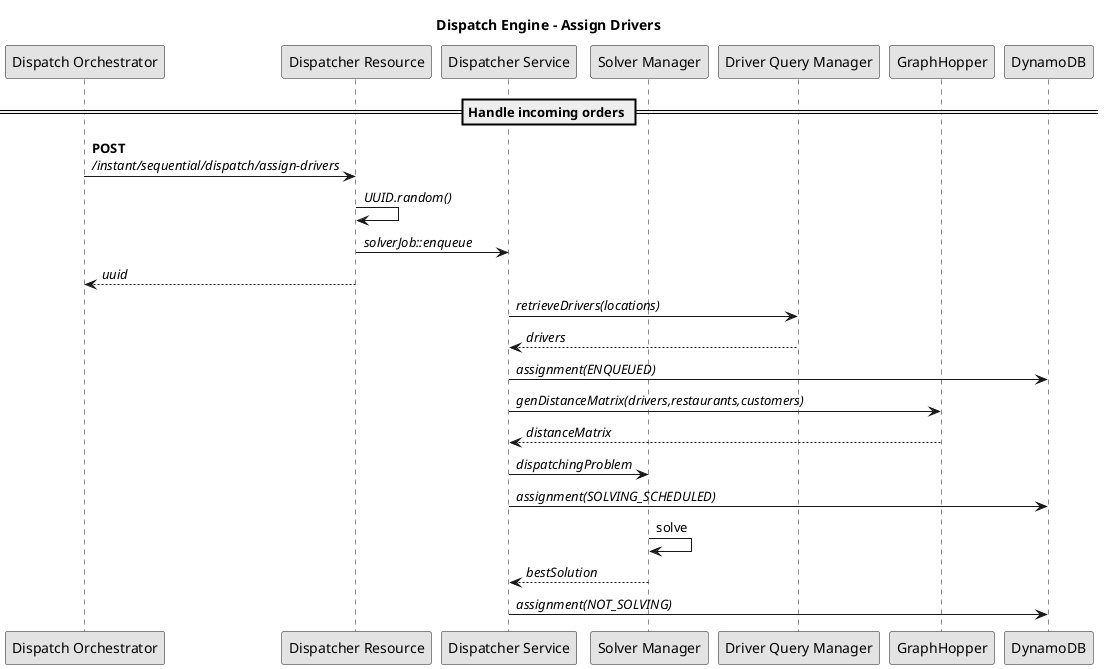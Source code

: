 @startuml dispatch-engine-assign-drivers-sequence

skinparam monochrome true
skinparam responseMessageBelowArrow true

title Dispatch Engine - Assign Drivers

' participants
' ------------

participant "Dispatch Orchestrator" as dispatchOrchestrator
participant "Dispatcher Resource" as dispatcherResource
participant "Dispatcher Service" as service
participant "Solver Manager" as solverManager
participant "Driver Query Manager" as driverQueryManager
participant "GraphHopper" as gh
participant "DynamoDB" as ddb

== Handle incoming orders ==

    dispatchOrchestrator -> dispatcherResource : **POST**\n///instant/sequential/dispatch/assign-drivers//
    dispatcherResource -> dispatcherResource : //UUID.random()//

    dispatcherResource -> service : //solverJob::enqueue//
    dispatcherResource --> dispatchOrchestrator : //uuid//

    service -> driverQueryManager : //retrieveDrivers(locations)//
    driverQueryManager --> service : //drivers//

    service -> ddb : //assignment(ENQUEUED)//

    service -> gh : //genDistanceMatrix(drivers,restaurants,customers)//
    gh --> service : //distanceMatrix//

    service -> solverManager : //dispatchingProblem//
    service -> ddb : //assignment(SOLVING_SCHEDULED)//

    solverManager -> solverManager : solve
    solverManager --> service : //bestSolution//

    service -> ddb : //assignment(NOT_SOLVING)//

@enduml
